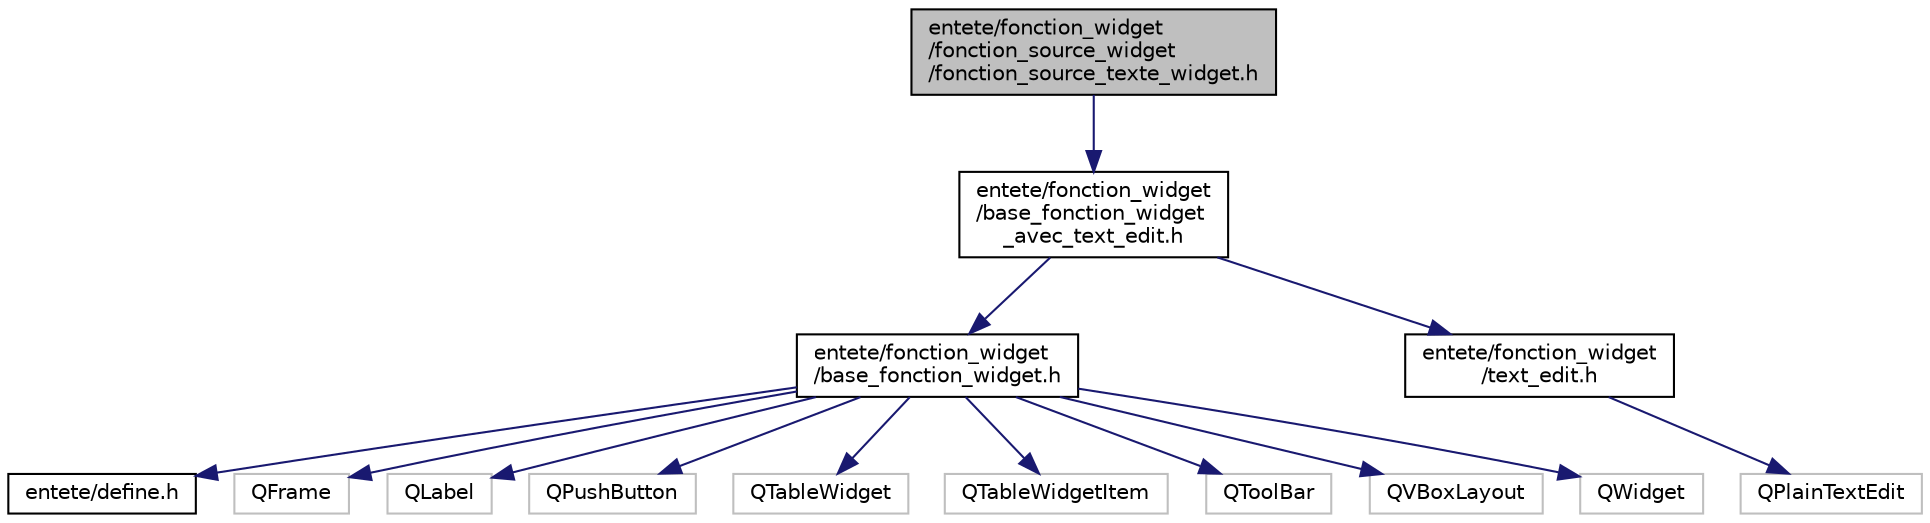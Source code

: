 digraph "entete/fonction_widget/fonction_source_widget/fonction_source_texte_widget.h"
{
  edge [fontname="Helvetica",fontsize="10",labelfontname="Helvetica",labelfontsize="10"];
  node [fontname="Helvetica",fontsize="10",shape=record];
  Node0 [label="entete/fonction_widget\l/fonction_source_widget\l/fonction_source_texte_widget.h",height=0.2,width=0.4,color="black", fillcolor="grey75", style="filled", fontcolor="black"];
  Node0 -> Node1 [color="midnightblue",fontsize="10",style="solid",fontname="Helvetica"];
  Node1 [label="entete/fonction_widget\l/base_fonction_widget\l_avec_text_edit.h",height=0.2,width=0.4,color="black", fillcolor="white", style="filled",URL="$base__fonction__widget__avec__text__edit_8h.html",tooltip="Fichier de déclaration de la classe base_fonction_widget_avec_text_edit. "];
  Node1 -> Node2 [color="midnightblue",fontsize="10",style="solid",fontname="Helvetica"];
  Node2 [label="entete/fonction_widget\l/base_fonction_widget.h",height=0.2,width=0.4,color="black", fillcolor="white", style="filled",URL="$base__fonction__widget_8h.html",tooltip="Fichier de déclaration de la classe base_fonction_widget. "];
  Node2 -> Node3 [color="midnightblue",fontsize="10",style="solid",fontname="Helvetica"];
  Node3 [label="entete/define.h",height=0.2,width=0.4,color="black", fillcolor="white", style="filled",URL="$define_8h.html",tooltip="Fichier de déclaration des constantes globales. "];
  Node2 -> Node4 [color="midnightblue",fontsize="10",style="solid",fontname="Helvetica"];
  Node4 [label="QFrame",height=0.2,width=0.4,color="grey75", fillcolor="white", style="filled"];
  Node2 -> Node5 [color="midnightblue",fontsize="10",style="solid",fontname="Helvetica"];
  Node5 [label="QLabel",height=0.2,width=0.4,color="grey75", fillcolor="white", style="filled"];
  Node2 -> Node6 [color="midnightblue",fontsize="10",style="solid",fontname="Helvetica"];
  Node6 [label="QPushButton",height=0.2,width=0.4,color="grey75", fillcolor="white", style="filled"];
  Node2 -> Node7 [color="midnightblue",fontsize="10",style="solid",fontname="Helvetica"];
  Node7 [label="QTableWidget",height=0.2,width=0.4,color="grey75", fillcolor="white", style="filled"];
  Node2 -> Node8 [color="midnightblue",fontsize="10",style="solid",fontname="Helvetica"];
  Node8 [label="QTableWidgetItem",height=0.2,width=0.4,color="grey75", fillcolor="white", style="filled"];
  Node2 -> Node9 [color="midnightblue",fontsize="10",style="solid",fontname="Helvetica"];
  Node9 [label="QToolBar",height=0.2,width=0.4,color="grey75", fillcolor="white", style="filled"];
  Node2 -> Node10 [color="midnightblue",fontsize="10",style="solid",fontname="Helvetica"];
  Node10 [label="QVBoxLayout",height=0.2,width=0.4,color="grey75", fillcolor="white", style="filled"];
  Node2 -> Node11 [color="midnightblue",fontsize="10",style="solid",fontname="Helvetica"];
  Node11 [label="QWidget",height=0.2,width=0.4,color="grey75", fillcolor="white", style="filled"];
  Node1 -> Node12 [color="midnightblue",fontsize="10",style="solid",fontname="Helvetica"];
  Node12 [label="entete/fonction_widget\l/text_edit.h",height=0.2,width=0.4,color="black", fillcolor="white", style="filled",URL="$text__edit_8h.html",tooltip="Fichier de déclaration de la classe texte_edit. "];
  Node12 -> Node13 [color="midnightblue",fontsize="10",style="solid",fontname="Helvetica"];
  Node13 [label="QPlainTextEdit",height=0.2,width=0.4,color="grey75", fillcolor="white", style="filled"];
}
